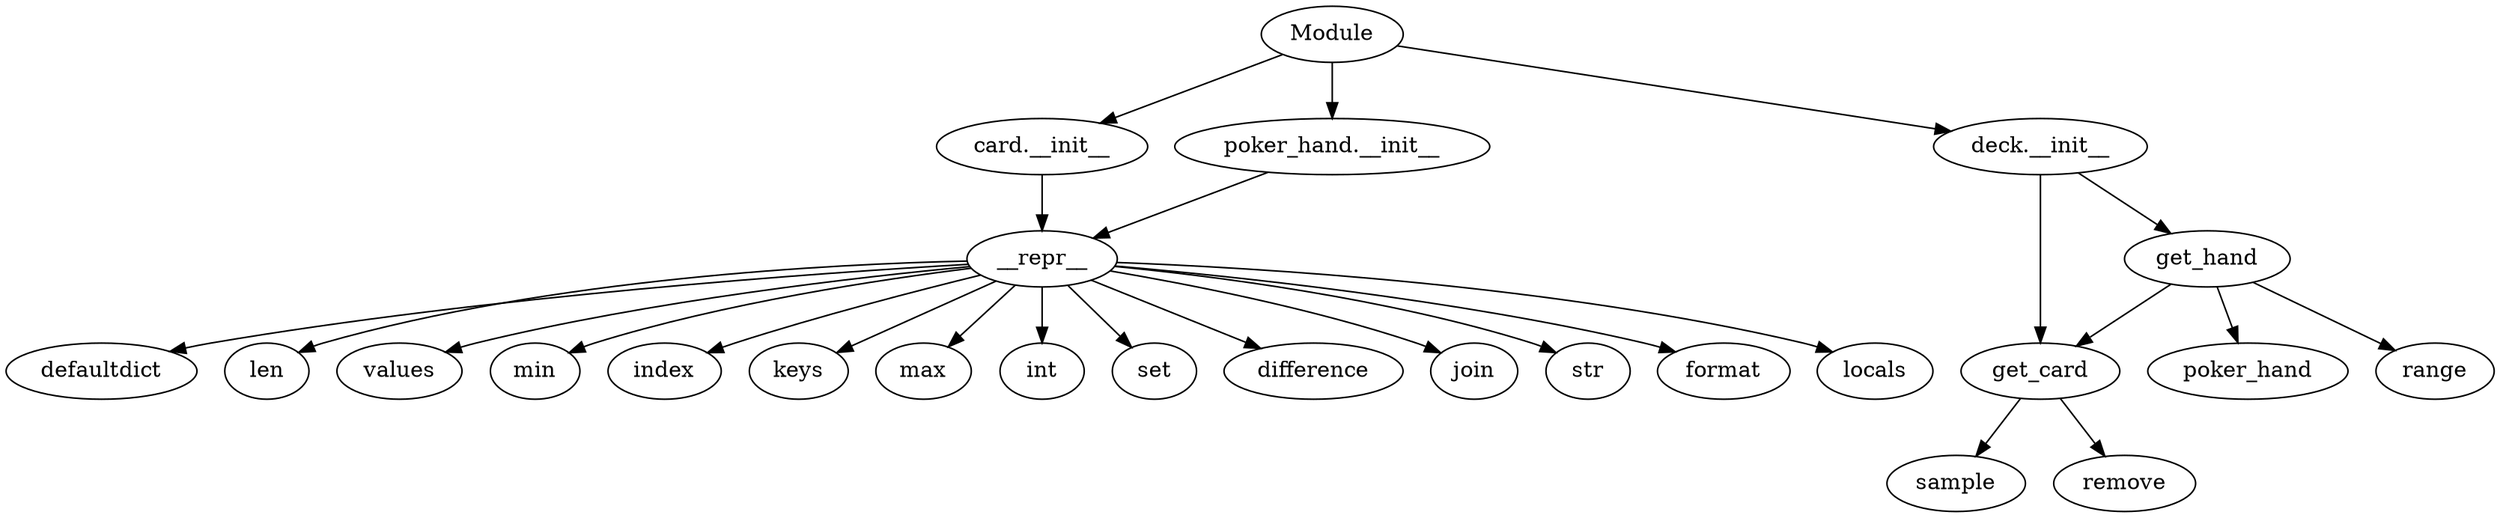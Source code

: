 strict digraph  {
__repr__;
defaultdict;
len;
values;
min;
index;
keys;
max;
int;
set;
difference;
join;
str;
format;
locals;
get_card;
sample;
remove;
get_hand;
poker_hand;
range;
Module;
"card.__init__";
"poker_hand.__init__";
"deck.__init__";
__repr__ -> defaultdict;
__repr__ -> len;
__repr__ -> values;
__repr__ -> min;
__repr__ -> index;
__repr__ -> keys;
__repr__ -> max;
__repr__ -> int;
__repr__ -> set;
__repr__ -> difference;
__repr__ -> join;
__repr__ -> str;
__repr__ -> format;
__repr__ -> locals;
get_card -> sample;
get_card -> remove;
get_hand -> poker_hand;
get_hand -> get_card;
get_hand -> range;
Module -> "card.__init__";
Module -> "poker_hand.__init__";
Module -> "deck.__init__";
"card.__init__" -> __repr__;
"poker_hand.__init__" -> __repr__;
"deck.__init__" -> get_card;
"deck.__init__" -> get_hand;
}
